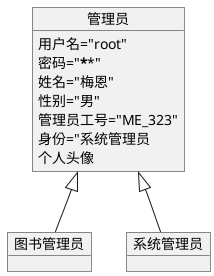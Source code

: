 @startuml

object 管理员{
    用户名="root"
    密码="******"
    姓名="梅恩"
    性别="男"
    管理员工号="ME_323"
    身份="系统管理员
    个人头像
}
object 图书管理员{

}
object 系统管理员{

}
管理员<|--图书管理员
管理员<|--系统管理员
@enduml